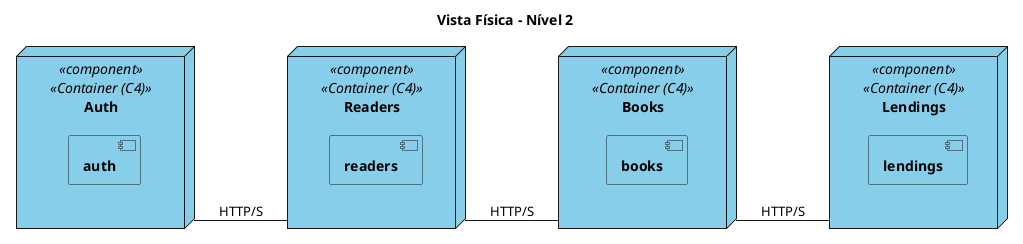 @startuml
title Vista Física - Nível 2
left to right direction

node "Auth" as Auth <<component>> <<Container (C4)>> #skyblue{
  component "**auth**" #skyblue
}
node "Readers" as Readers <<component>> <<Container (C4)>> #skyblue{
  component "**readers**" #skyblue
}
node "Books" as Books <<component>> <<Container (C4)>> #skyblue{
  component "**books**" #skyblue
}
node "Lendings" as Lendings <<component>> <<Container (C4)>> #skyblue{
  component "**lendings**" #skyblue
}

Auth -- Readers : HTTP/S
Readers -- Books : HTTP/S
Books -- Lendings : HTTP/S
@enduml